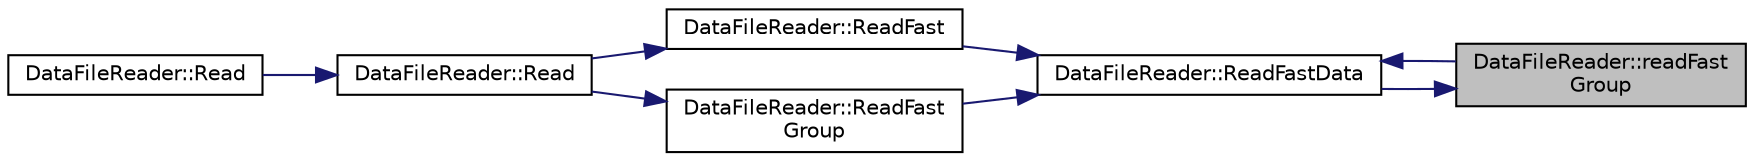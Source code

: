 digraph "DataFileReader::readFastGroup"
{
 // LATEX_PDF_SIZE
  edge [fontname="Helvetica",fontsize="10",labelfontname="Helvetica",labelfontsize="10"];
  node [fontname="Helvetica",fontsize="10",shape=record];
  rankdir="RL";
  Node1 [label="DataFileReader::readFast\lGroup",height=0.2,width=0.4,color="black", fillcolor="grey75", style="filled", fontcolor="black",tooltip=" "];
  Node1 -> Node2 [dir="back",color="midnightblue",fontsize="10",style="solid",fontname="Helvetica"];
  Node2 [label="DataFileReader::ReadFastData",height=0.2,width=0.4,color="black", fillcolor="white", style="filled",URL="$class_data_file_reader.html#a36d62f5aa4f75cbdd2bc011edbcf38bc",tooltip=" "];
  Node2 -> Node3 [dir="back",color="midnightblue",fontsize="10",style="solid",fontname="Helvetica"];
  Node3 [label="DataFileReader::ReadFast",height=0.2,width=0.4,color="black", fillcolor="white", style="filled",URL="$class_data_file_reader.html#a95d01d90b9d4887da8684b8ffad3c964",tooltip=" "];
  Node3 -> Node4 [dir="back",color="midnightblue",fontsize="10",style="solid",fontname="Helvetica"];
  Node4 [label="DataFileReader::Read",height=0.2,width=0.4,color="black", fillcolor="white", style="filled",URL="$class_data_file_reader.html#ab19c49a704799dcddadaf88b2d4347ff",tooltip=" "];
  Node4 -> Node5 [dir="back",color="midnightblue",fontsize="10",style="solid",fontname="Helvetica"];
  Node5 [label="DataFileReader::Read",height=0.2,width=0.4,color="black", fillcolor="white", style="filled",URL="$class_data_file_reader.html#afc27049955bbe7e252abc18707b6f4ce",tooltip=" "];
  Node2 -> Node6 [dir="back",color="midnightblue",fontsize="10",style="solid",fontname="Helvetica"];
  Node6 [label="DataFileReader::ReadFast\lGroup",height=0.2,width=0.4,color="black", fillcolor="white", style="filled",URL="$class_data_file_reader.html#a1abd3ec4b3d81ec14e71bc969dea1035",tooltip=" "];
  Node6 -> Node4 [dir="back",color="midnightblue",fontsize="10",style="solid",fontname="Helvetica"];
  Node2 -> Node1 [dir="back",color="midnightblue",fontsize="10",style="solid",fontname="Helvetica"];
}
